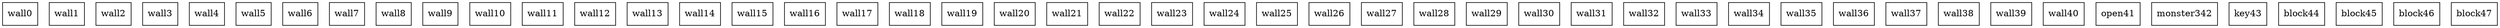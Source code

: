 graph room {
 node [shape="box"]; wall0 [pos="1,1!"]; wall1 [pos="2,1!"]; wall2 [pos="3,1!"]; wall3 [pos="4,1!"]; wall4 [pos="5,1!"]; wall5 [pos="6,1!"]; wall6 [pos="7,1!"]; wall7 [pos="8,1!"]; wall8 [pos="9,1!"]; wall9 [pos="10,1!"]; wall10 [pos="11,1!"]; wall11 [pos="12,1!"]; wall12 [pos="13,1!"]; wall13 [pos="14,1!"]; wall14 [pos="1,2!"]; wall15 [pos="14,2!"]; wall16 [pos="1,3!"]; wall17 [pos="14,3!"]; wall18 [pos="1,4!"]; wall19 [pos="14,4!"]; wall20 [pos="14,5!"]; wall21 [pos="1,6!"]; wall22 [pos="14,6!"]; wall23 [pos="1,7!"]; wall24 [pos="14,7!"]; wall25 [pos="1,8!"]; wall26 [pos="14,8!"]; wall27 [pos="1,9!"]; wall28 [pos="2,9!"]; wall29 [pos="3,9!"]; wall30 [pos="4,9!"]; wall31 [pos="5,9!"]; wall32 [pos="6,9!"]; wall33 [pos="7,9!"]; wall34 [pos="8,9!"]; wall35 [pos="9,9!"]; wall36 [pos="10,9!"]; wall37 [pos="11,9!"]; wall38 [pos="12,9!"]; wall39 [pos="13,9!"]; wall40 [pos="14,9!"]; open41 [pos="1,5!"]; monster342 [pos="2,4!"]; key43 [pos="11,7!"]; block44 [pos="5,4!"]; block45 [pos="10,4!"]; block46 [pos="5,6!"]; block47 [pos="10,6!"]; }